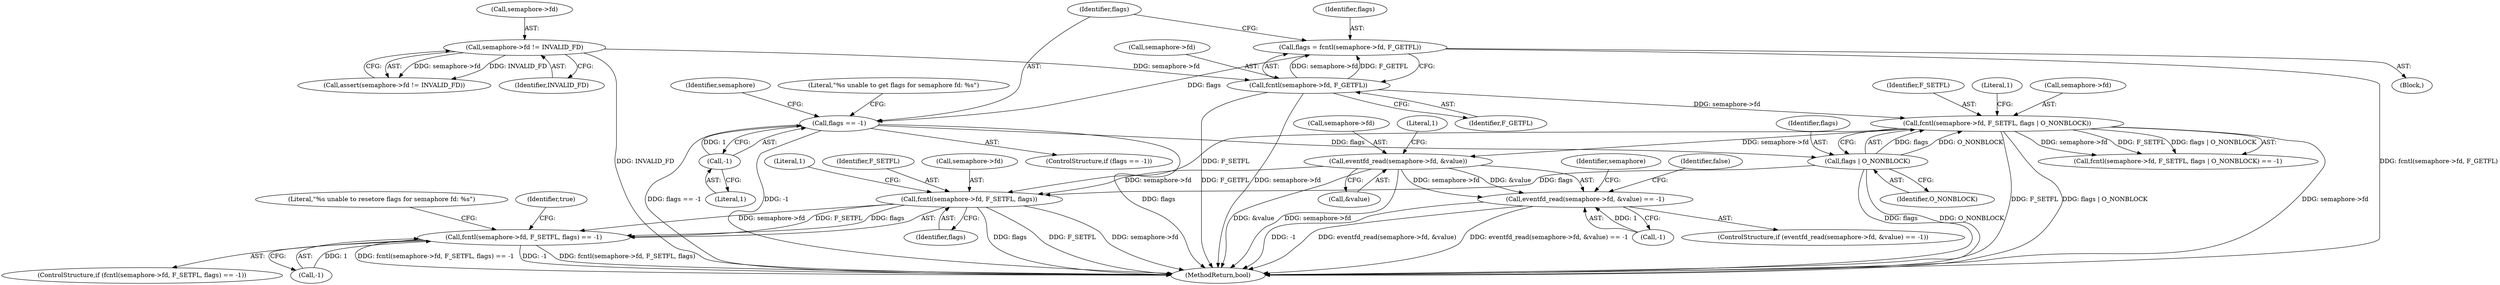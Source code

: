 digraph "0_Android_472271b153c5dc53c28beac55480a8d8434b2d5c_60@API" {
"1000157" [label="(Call,eventfd_read(semaphore->fd, &value))"];
"1000136" [label="(Call,fcntl(semaphore->fd, F_SETFL, flags | O_NONBLOCK))"];
"1000116" [label="(Call,fcntl(semaphore->fd, F_GETFL))"];
"1000108" [label="(Call,semaphore->fd != INVALID_FD)"];
"1000141" [label="(Call,flags | O_NONBLOCK)"];
"1000122" [label="(Call,flags == -1)"];
"1000114" [label="(Call,flags = fcntl(semaphore->fd, F_GETFL))"];
"1000124" [label="(Call,-1)"];
"1000156" [label="(Call,eventfd_read(semaphore->fd, &value) == -1)"];
"1000169" [label="(Call,fcntl(semaphore->fd, F_SETFL, flags))"];
"1000168" [label="(Call,fcntl(semaphore->fd, F_SETFL, flags) == -1)"];
"1000140" [label="(Identifier,F_SETFL)"];
"1000125" [label="(Literal,1)"];
"1000116" [label="(Call,fcntl(semaphore->fd, F_GETFL))"];
"1000117" [label="(Call,semaphore->fd)"];
"1000109" [label="(Call,semaphore->fd)"];
"1000155" [label="(ControlStructure,if (eventfd_read(semaphore->fd, &value) == -1))"];
"1000167" [label="(ControlStructure,if (fcntl(semaphore->fd, F_SETFL, flags) == -1))"];
"1000170" [label="(Call,semaphore->fd)"];
"1000102" [label="(Block,)"];
"1000136" [label="(Call,fcntl(semaphore->fd, F_SETFL, flags | O_NONBLOCK))"];
"1000128" [label="(Literal,\"%s unable to get flags for semaphore fd: %s\")"];
"1000112" [label="(Identifier,INVALID_FD)"];
"1000142" [label="(Identifier,flags)"];
"1000138" [label="(Identifier,semaphore)"];
"1000145" [label="(Literal,1)"];
"1000171" [label="(Identifier,semaphore)"];
"1000169" [label="(Call,fcntl(semaphore->fd, F_SETFL, flags))"];
"1000174" [label="(Identifier,flags)"];
"1000121" [label="(ControlStructure,if (flags == -1))"];
"1000183" [label="(Identifier,true)"];
"1000122" [label="(Call,flags == -1)"];
"1000168" [label="(Call,fcntl(semaphore->fd, F_SETFL, flags) == -1)"];
"1000114" [label="(Call,flags = fcntl(semaphore->fd, F_GETFL))"];
"1000135" [label="(Call,fcntl(semaphore->fd, F_SETFL, flags | O_NONBLOCK) == -1)"];
"1000124" [label="(Call,-1)"];
"1000156" [label="(Call,eventfd_read(semaphore->fd, &value) == -1)"];
"1000176" [label="(Literal,1)"];
"1000164" [label="(Literal,1)"];
"1000163" [label="(Call,-1)"];
"1000175" [label="(Call,-1)"];
"1000173" [label="(Identifier,F_SETFL)"];
"1000158" [label="(Call,semaphore->fd)"];
"1000166" [label="(Identifier,false)"];
"1000107" [label="(Call,assert(semaphore->fd != INVALID_FD))"];
"1000178" [label="(Literal,\"%s unable to resetore flags for semaphore fd: %s\")"];
"1000157" [label="(Call,eventfd_read(semaphore->fd, &value))"];
"1000120" [label="(Identifier,F_GETFL)"];
"1000108" [label="(Call,semaphore->fd != INVALID_FD)"];
"1000141" [label="(Call,flags | O_NONBLOCK)"];
"1000123" [label="(Identifier,flags)"];
"1000137" [label="(Call,semaphore->fd)"];
"1000161" [label="(Call,&value)"];
"1000115" [label="(Identifier,flags)"];
"1000143" [label="(Identifier,O_NONBLOCK)"];
"1000184" [label="(MethodReturn,bool)"];
"1000157" -> "1000156"  [label="AST: "];
"1000157" -> "1000161"  [label="CFG: "];
"1000158" -> "1000157"  [label="AST: "];
"1000161" -> "1000157"  [label="AST: "];
"1000164" -> "1000157"  [label="CFG: "];
"1000157" -> "1000184"  [label="DDG: semaphore->fd"];
"1000157" -> "1000184"  [label="DDG: &value"];
"1000157" -> "1000156"  [label="DDG: semaphore->fd"];
"1000157" -> "1000156"  [label="DDG: &value"];
"1000136" -> "1000157"  [label="DDG: semaphore->fd"];
"1000157" -> "1000169"  [label="DDG: semaphore->fd"];
"1000136" -> "1000135"  [label="AST: "];
"1000136" -> "1000141"  [label="CFG: "];
"1000137" -> "1000136"  [label="AST: "];
"1000140" -> "1000136"  [label="AST: "];
"1000141" -> "1000136"  [label="AST: "];
"1000145" -> "1000136"  [label="CFG: "];
"1000136" -> "1000184"  [label="DDG: F_SETFL"];
"1000136" -> "1000184"  [label="DDG: flags | O_NONBLOCK"];
"1000136" -> "1000184"  [label="DDG: semaphore->fd"];
"1000136" -> "1000135"  [label="DDG: semaphore->fd"];
"1000136" -> "1000135"  [label="DDG: F_SETFL"];
"1000136" -> "1000135"  [label="DDG: flags | O_NONBLOCK"];
"1000116" -> "1000136"  [label="DDG: semaphore->fd"];
"1000141" -> "1000136"  [label="DDG: flags"];
"1000141" -> "1000136"  [label="DDG: O_NONBLOCK"];
"1000136" -> "1000169"  [label="DDG: F_SETFL"];
"1000116" -> "1000114"  [label="AST: "];
"1000116" -> "1000120"  [label="CFG: "];
"1000117" -> "1000116"  [label="AST: "];
"1000120" -> "1000116"  [label="AST: "];
"1000114" -> "1000116"  [label="CFG: "];
"1000116" -> "1000184"  [label="DDG: semaphore->fd"];
"1000116" -> "1000184"  [label="DDG: F_GETFL"];
"1000116" -> "1000114"  [label="DDG: semaphore->fd"];
"1000116" -> "1000114"  [label="DDG: F_GETFL"];
"1000108" -> "1000116"  [label="DDG: semaphore->fd"];
"1000108" -> "1000107"  [label="AST: "];
"1000108" -> "1000112"  [label="CFG: "];
"1000109" -> "1000108"  [label="AST: "];
"1000112" -> "1000108"  [label="AST: "];
"1000107" -> "1000108"  [label="CFG: "];
"1000108" -> "1000184"  [label="DDG: INVALID_FD"];
"1000108" -> "1000107"  [label="DDG: semaphore->fd"];
"1000108" -> "1000107"  [label="DDG: INVALID_FD"];
"1000141" -> "1000143"  [label="CFG: "];
"1000142" -> "1000141"  [label="AST: "];
"1000143" -> "1000141"  [label="AST: "];
"1000141" -> "1000184"  [label="DDG: flags"];
"1000141" -> "1000184"  [label="DDG: O_NONBLOCK"];
"1000122" -> "1000141"  [label="DDG: flags"];
"1000141" -> "1000169"  [label="DDG: flags"];
"1000122" -> "1000121"  [label="AST: "];
"1000122" -> "1000124"  [label="CFG: "];
"1000123" -> "1000122"  [label="AST: "];
"1000124" -> "1000122"  [label="AST: "];
"1000128" -> "1000122"  [label="CFG: "];
"1000138" -> "1000122"  [label="CFG: "];
"1000122" -> "1000184"  [label="DDG: flags"];
"1000122" -> "1000184"  [label="DDG: flags == -1"];
"1000122" -> "1000184"  [label="DDG: -1"];
"1000114" -> "1000122"  [label="DDG: flags"];
"1000124" -> "1000122"  [label="DDG: 1"];
"1000114" -> "1000102"  [label="AST: "];
"1000115" -> "1000114"  [label="AST: "];
"1000123" -> "1000114"  [label="CFG: "];
"1000114" -> "1000184"  [label="DDG: fcntl(semaphore->fd, F_GETFL)"];
"1000124" -> "1000125"  [label="CFG: "];
"1000125" -> "1000124"  [label="AST: "];
"1000156" -> "1000155"  [label="AST: "];
"1000156" -> "1000163"  [label="CFG: "];
"1000163" -> "1000156"  [label="AST: "];
"1000166" -> "1000156"  [label="CFG: "];
"1000171" -> "1000156"  [label="CFG: "];
"1000156" -> "1000184"  [label="DDG: eventfd_read(semaphore->fd, &value)"];
"1000156" -> "1000184"  [label="DDG: eventfd_read(semaphore->fd, &value) == -1"];
"1000156" -> "1000184"  [label="DDG: -1"];
"1000163" -> "1000156"  [label="DDG: 1"];
"1000169" -> "1000168"  [label="AST: "];
"1000169" -> "1000174"  [label="CFG: "];
"1000170" -> "1000169"  [label="AST: "];
"1000173" -> "1000169"  [label="AST: "];
"1000174" -> "1000169"  [label="AST: "];
"1000176" -> "1000169"  [label="CFG: "];
"1000169" -> "1000184"  [label="DDG: F_SETFL"];
"1000169" -> "1000184"  [label="DDG: semaphore->fd"];
"1000169" -> "1000184"  [label="DDG: flags"];
"1000169" -> "1000168"  [label="DDG: semaphore->fd"];
"1000169" -> "1000168"  [label="DDG: F_SETFL"];
"1000169" -> "1000168"  [label="DDG: flags"];
"1000168" -> "1000167"  [label="AST: "];
"1000168" -> "1000175"  [label="CFG: "];
"1000175" -> "1000168"  [label="AST: "];
"1000178" -> "1000168"  [label="CFG: "];
"1000183" -> "1000168"  [label="CFG: "];
"1000168" -> "1000184"  [label="DDG: fcntl(semaphore->fd, F_SETFL, flags)"];
"1000168" -> "1000184"  [label="DDG: fcntl(semaphore->fd, F_SETFL, flags) == -1"];
"1000168" -> "1000184"  [label="DDG: -1"];
"1000175" -> "1000168"  [label="DDG: 1"];
}
